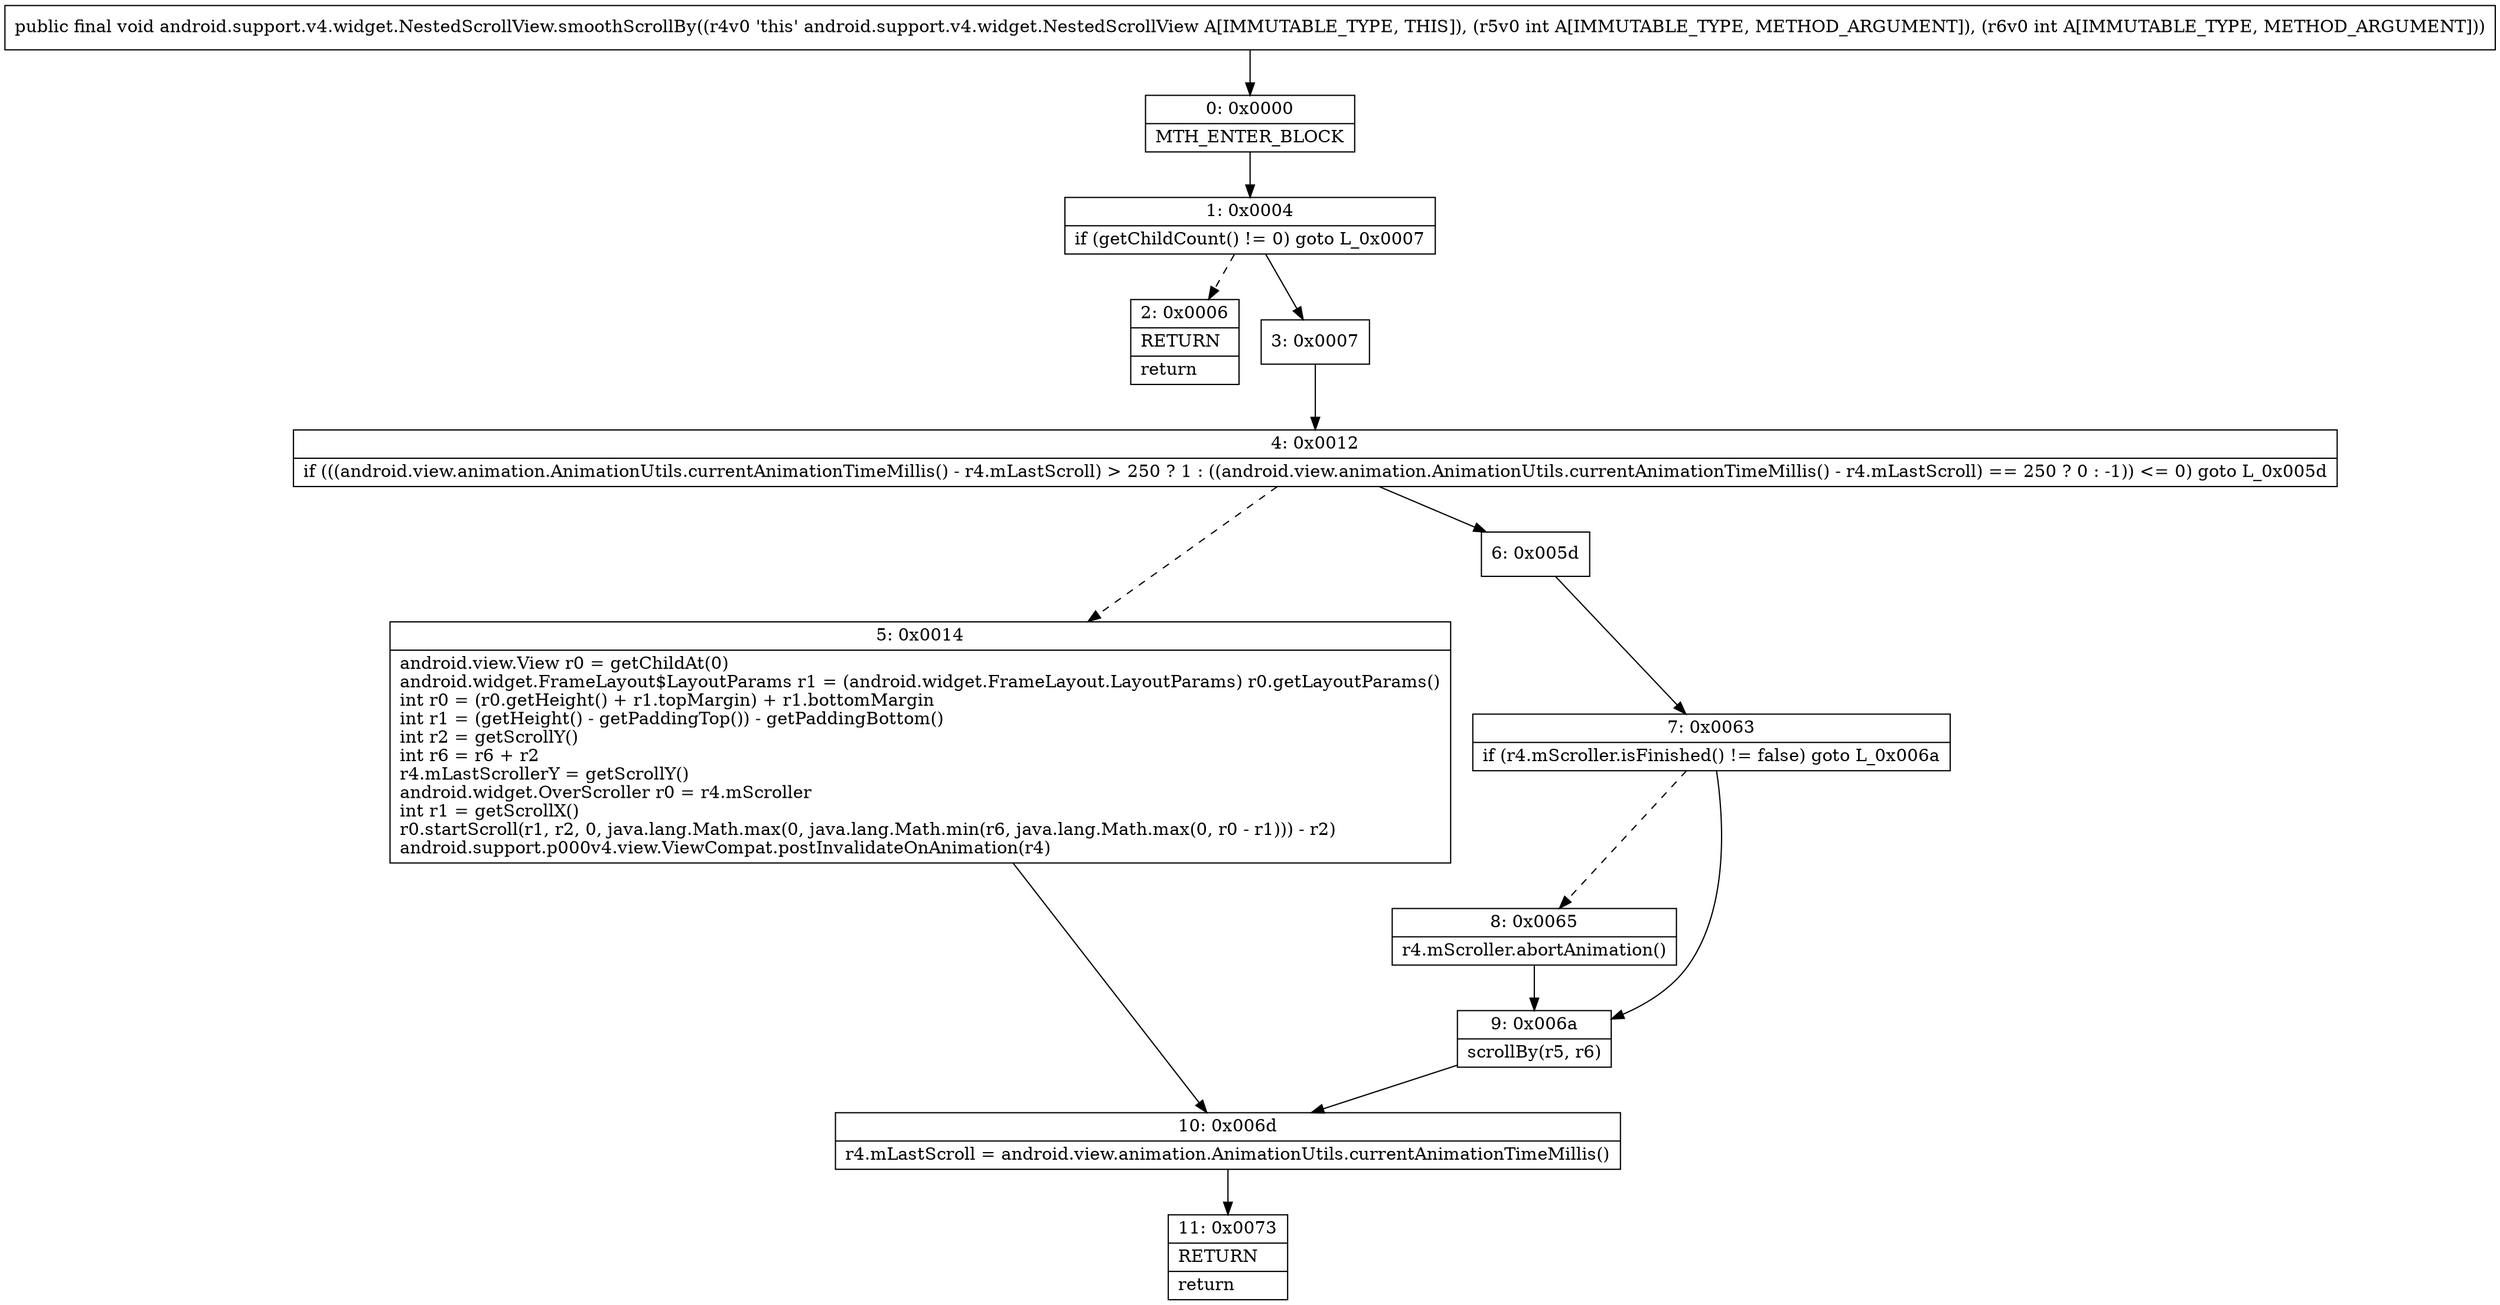 digraph "CFG forandroid.support.v4.widget.NestedScrollView.smoothScrollBy(II)V" {
Node_0 [shape=record,label="{0\:\ 0x0000|MTH_ENTER_BLOCK\l}"];
Node_1 [shape=record,label="{1\:\ 0x0004|if (getChildCount() != 0) goto L_0x0007\l}"];
Node_2 [shape=record,label="{2\:\ 0x0006|RETURN\l|return\l}"];
Node_3 [shape=record,label="{3\:\ 0x0007}"];
Node_4 [shape=record,label="{4\:\ 0x0012|if (((android.view.animation.AnimationUtils.currentAnimationTimeMillis() \- r4.mLastScroll) \> 250 ? 1 : ((android.view.animation.AnimationUtils.currentAnimationTimeMillis() \- r4.mLastScroll) == 250 ? 0 : \-1)) \<= 0) goto L_0x005d\l}"];
Node_5 [shape=record,label="{5\:\ 0x0014|android.view.View r0 = getChildAt(0)\landroid.widget.FrameLayout$LayoutParams r1 = (android.widget.FrameLayout.LayoutParams) r0.getLayoutParams()\lint r0 = (r0.getHeight() + r1.topMargin) + r1.bottomMargin\lint r1 = (getHeight() \- getPaddingTop()) \- getPaddingBottom()\lint r2 = getScrollY()\lint r6 = r6 + r2\lr4.mLastScrollerY = getScrollY()\landroid.widget.OverScroller r0 = r4.mScroller\lint r1 = getScrollX()\lr0.startScroll(r1, r2, 0, java.lang.Math.max(0, java.lang.Math.min(r6, java.lang.Math.max(0, r0 \- r1))) \- r2)\landroid.support.p000v4.view.ViewCompat.postInvalidateOnAnimation(r4)\l}"];
Node_6 [shape=record,label="{6\:\ 0x005d}"];
Node_7 [shape=record,label="{7\:\ 0x0063|if (r4.mScroller.isFinished() != false) goto L_0x006a\l}"];
Node_8 [shape=record,label="{8\:\ 0x0065|r4.mScroller.abortAnimation()\l}"];
Node_9 [shape=record,label="{9\:\ 0x006a|scrollBy(r5, r6)\l}"];
Node_10 [shape=record,label="{10\:\ 0x006d|r4.mLastScroll = android.view.animation.AnimationUtils.currentAnimationTimeMillis()\l}"];
Node_11 [shape=record,label="{11\:\ 0x0073|RETURN\l|return\l}"];
MethodNode[shape=record,label="{public final void android.support.v4.widget.NestedScrollView.smoothScrollBy((r4v0 'this' android.support.v4.widget.NestedScrollView A[IMMUTABLE_TYPE, THIS]), (r5v0 int A[IMMUTABLE_TYPE, METHOD_ARGUMENT]), (r6v0 int A[IMMUTABLE_TYPE, METHOD_ARGUMENT])) }"];
MethodNode -> Node_0;
Node_0 -> Node_1;
Node_1 -> Node_2[style=dashed];
Node_1 -> Node_3;
Node_3 -> Node_4;
Node_4 -> Node_5[style=dashed];
Node_4 -> Node_6;
Node_5 -> Node_10;
Node_6 -> Node_7;
Node_7 -> Node_8[style=dashed];
Node_7 -> Node_9;
Node_8 -> Node_9;
Node_9 -> Node_10;
Node_10 -> Node_11;
}

